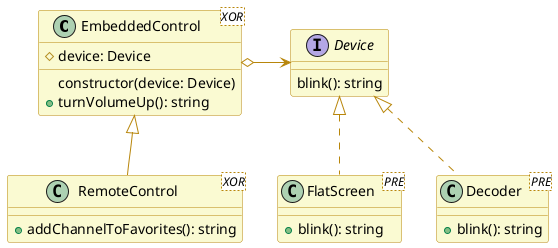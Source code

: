 @startuml

skinparam class {
  backgroundColor lightgoldenrodyellow
  arrowColor darkgoldenrod
  borderColor darkgoldenrod
}

class EmbeddedControl <XOR> {
  # device: Device
  constructor(device: Device)
  + turnVolumeUp(): string
}

class RemoteControl <XOR> {
  + addChannelToFavorites(): string
}

interface Device {
  blink(): string
}

class FlatScreen <PRE> {
  + blink(): string
}

class Decoder <PRE> {
  + blink(): string
}

EmbeddedControl <|-- RemoteControl

EmbeddedControl o-> Device

Device <|.. FlatScreen
Device <|.. Decoder

@enduml
